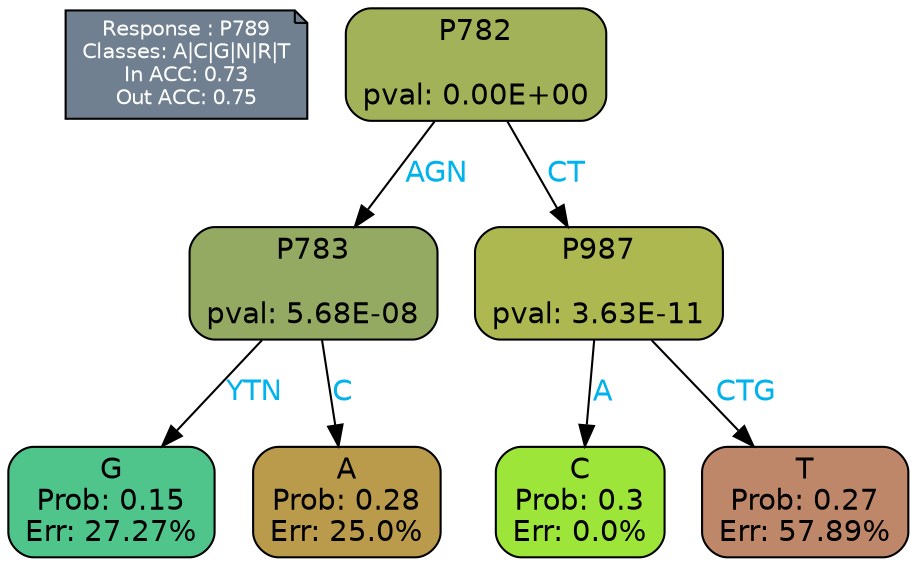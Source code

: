 digraph Tree {
node [shape=box, style="filled, rounded", color="black", fontname=helvetica] ;
graph [ranksep=equally, splines=polylines, bgcolor=transparent, dpi=600] ;
edge [fontname=helvetica] ;
LEGEND [label="Response : P789
Classes: A|C|G|N|R|T
In ACC: 0.73
Out ACC: 0.75
",shape=note,align=left,style=filled,fillcolor="slategray",fontcolor="white",fontsize=10];1 [label="P782

pval: 0.00E+00", fillcolor="#a2b258"] ;
2 [label="P783

pval: 5.68E-08", fillcolor="#94a962"] ;
3 [label="G
Prob: 0.15
Err: 27.27%", fillcolor="#4fc58c"] ;
4 [label="A
Prob: 0.28
Err: 25.0%", fillcolor="#ba9a4b"] ;
5 [label="P987

pval: 3.63E-11", fillcolor="#adb850"] ;
6 [label="C
Prob: 0.3
Err: 0.0%", fillcolor="#9de539"] ;
7 [label="T
Prob: 0.27
Err: 57.89%", fillcolor="#bf876a"] ;
1 -> 2 [label="AGN",fontcolor=deepskyblue2] ;
1 -> 5 [label="CT",fontcolor=deepskyblue2] ;
2 -> 3 [label="YTN",fontcolor=deepskyblue2] ;
2 -> 4 [label="C",fontcolor=deepskyblue2] ;
5 -> 6 [label="A",fontcolor=deepskyblue2] ;
5 -> 7 [label="CTG",fontcolor=deepskyblue2] ;
{rank = same; 3;4;6;7;}{rank = same; LEGEND;1;}}